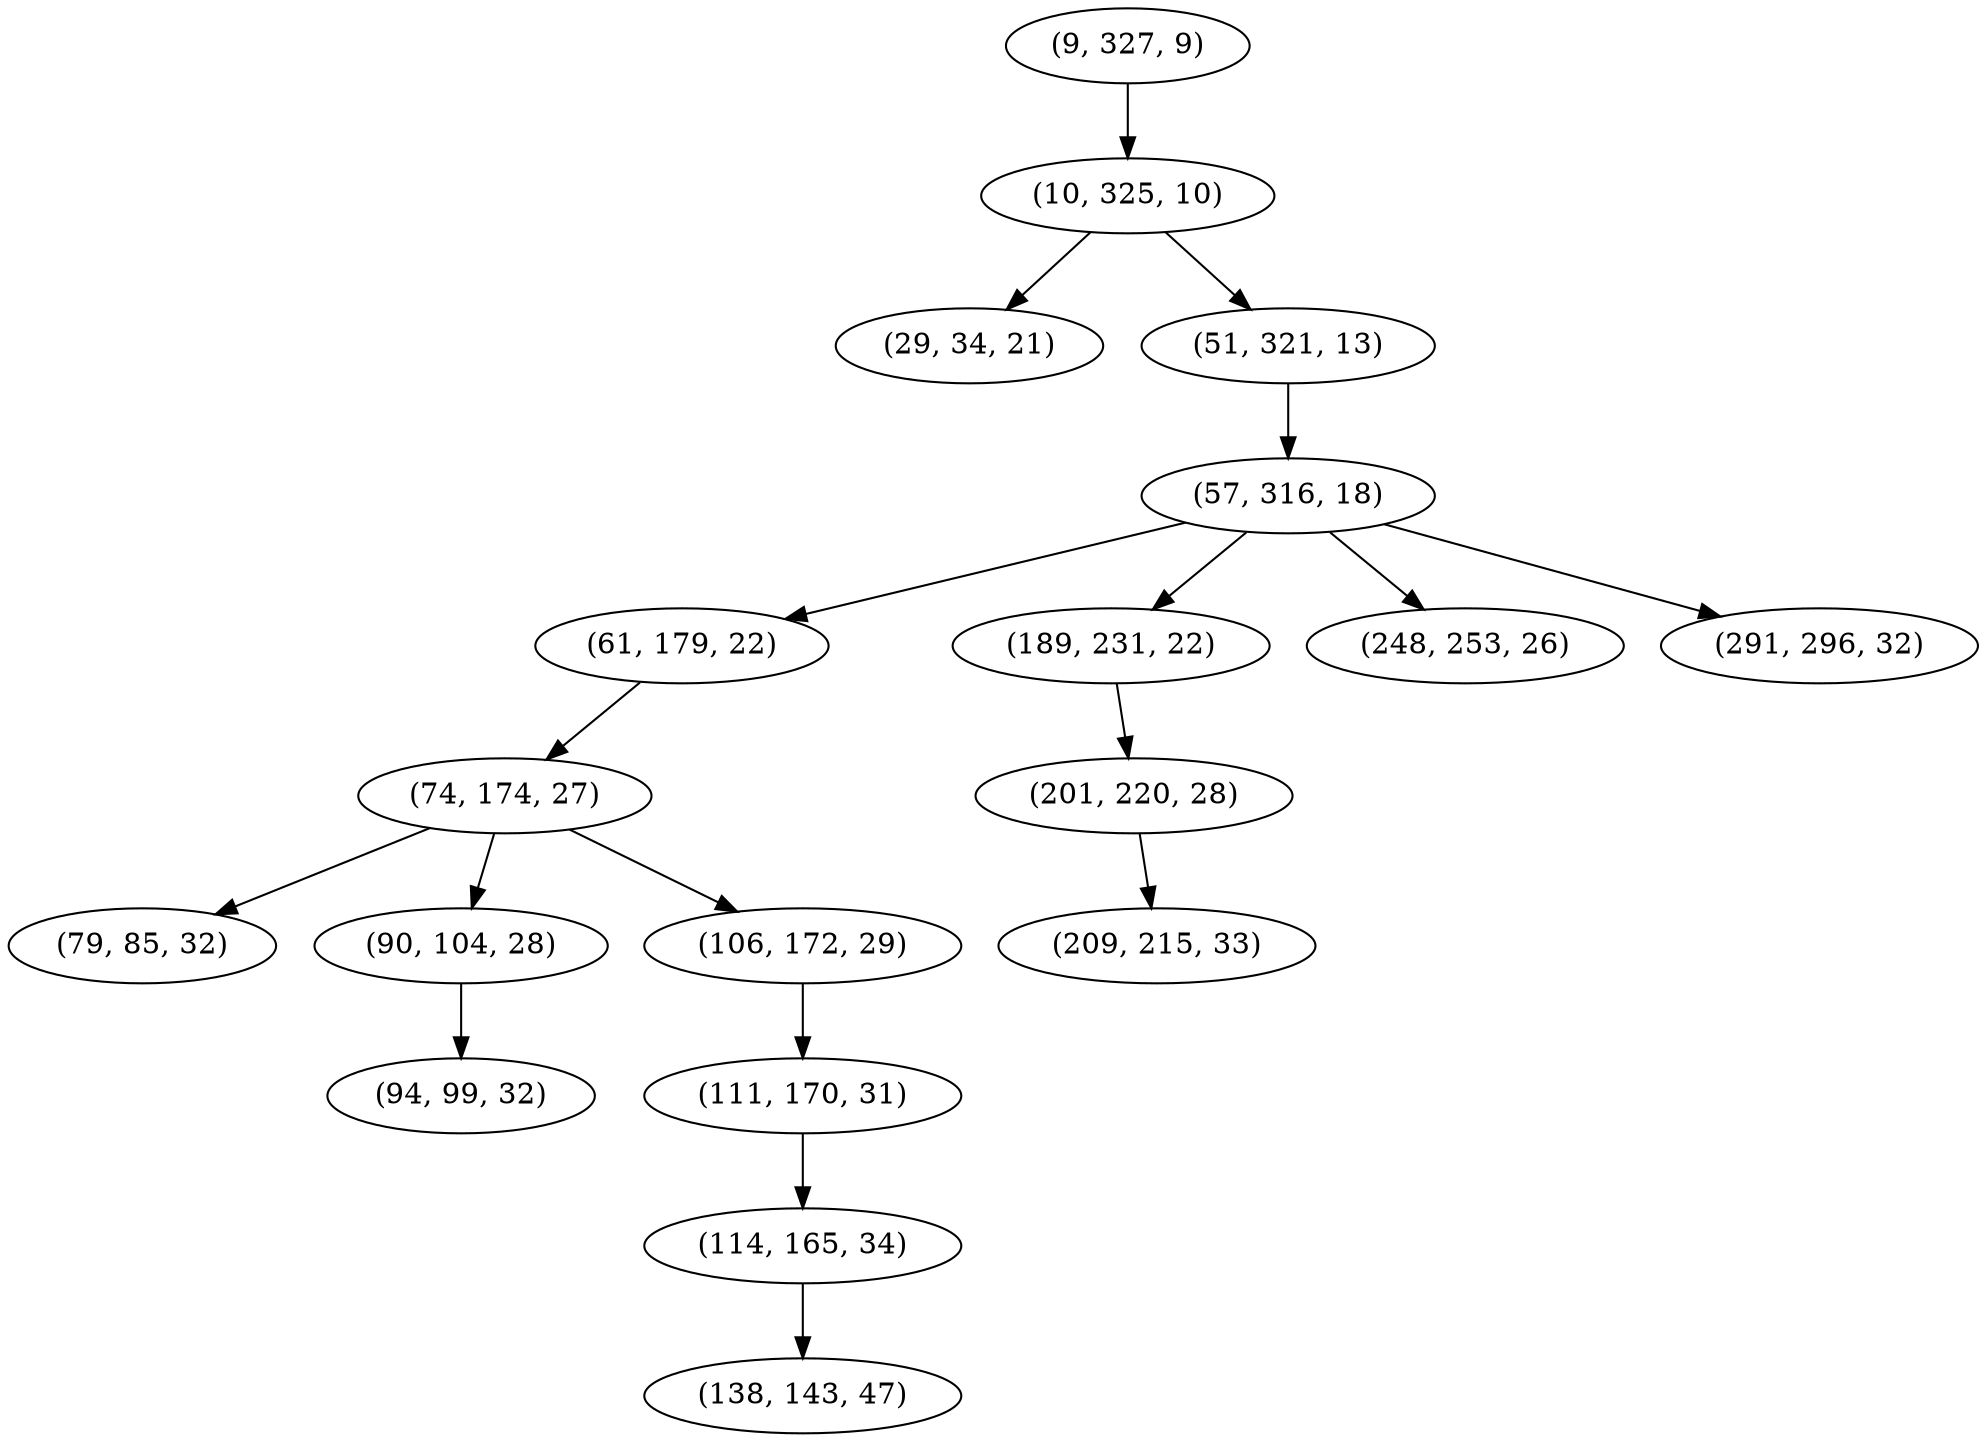 digraph tree {
    "(9, 327, 9)";
    "(10, 325, 10)";
    "(29, 34, 21)";
    "(51, 321, 13)";
    "(57, 316, 18)";
    "(61, 179, 22)";
    "(74, 174, 27)";
    "(79, 85, 32)";
    "(90, 104, 28)";
    "(94, 99, 32)";
    "(106, 172, 29)";
    "(111, 170, 31)";
    "(114, 165, 34)";
    "(138, 143, 47)";
    "(189, 231, 22)";
    "(201, 220, 28)";
    "(209, 215, 33)";
    "(248, 253, 26)";
    "(291, 296, 32)";
    "(9, 327, 9)" -> "(10, 325, 10)";
    "(10, 325, 10)" -> "(29, 34, 21)";
    "(10, 325, 10)" -> "(51, 321, 13)";
    "(51, 321, 13)" -> "(57, 316, 18)";
    "(57, 316, 18)" -> "(61, 179, 22)";
    "(57, 316, 18)" -> "(189, 231, 22)";
    "(57, 316, 18)" -> "(248, 253, 26)";
    "(57, 316, 18)" -> "(291, 296, 32)";
    "(61, 179, 22)" -> "(74, 174, 27)";
    "(74, 174, 27)" -> "(79, 85, 32)";
    "(74, 174, 27)" -> "(90, 104, 28)";
    "(74, 174, 27)" -> "(106, 172, 29)";
    "(90, 104, 28)" -> "(94, 99, 32)";
    "(106, 172, 29)" -> "(111, 170, 31)";
    "(111, 170, 31)" -> "(114, 165, 34)";
    "(114, 165, 34)" -> "(138, 143, 47)";
    "(189, 231, 22)" -> "(201, 220, 28)";
    "(201, 220, 28)" -> "(209, 215, 33)";
}
